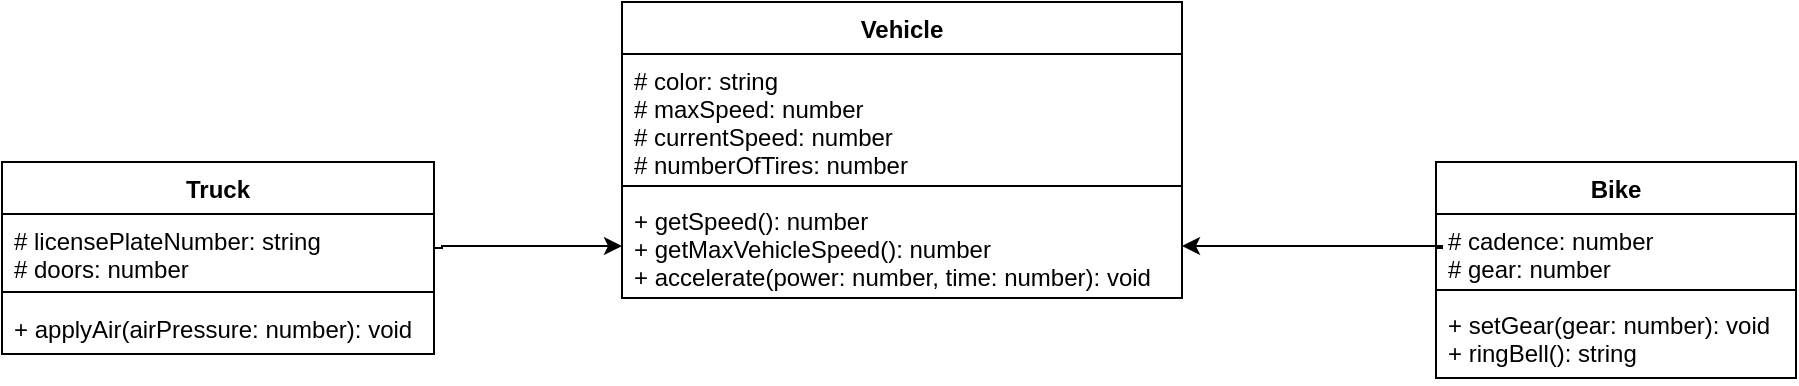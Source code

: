 <mxfile>
    <diagram id="ksmEGJyFkPE4Bm_CoIUs" name="Page-1">
        <mxGraphModel dx="1091" dy="122" grid="1" gridSize="10" guides="1" tooltips="1" connect="1" arrows="1" fold="1" page="1" pageScale="1" pageWidth="827" pageHeight="1169" math="0" shadow="0">
            <root>
                <mxCell id="0"/>
                <mxCell id="1" parent="0"/>
                <mxCell id="13" value="Vehicle" style="swimlane;fontStyle=1;align=center;verticalAlign=top;childLayout=stackLayout;horizontal=1;startSize=26;horizontalStack=0;resizeParent=1;resizeParentMax=0;resizeLast=0;collapsible=1;marginBottom=0;" vertex="1" parent="1">
                    <mxGeometry x="240" y="170" width="280" height="148" as="geometry"/>
                </mxCell>
                <mxCell id="14" value="# color: string&#10;# maxSpeed: number&#10;# currentSpeed: number&#10;# numberOfTires: number" style="text;strokeColor=none;fillColor=none;align=left;verticalAlign=top;spacingLeft=4;spacingRight=4;overflow=hidden;rotatable=0;points=[[0,0.5],[1,0.5]];portConstraint=eastwest;" vertex="1" parent="13">
                    <mxGeometry y="26" width="280" height="62" as="geometry"/>
                </mxCell>
                <mxCell id="15" value="" style="line;strokeWidth=1;fillColor=none;align=left;verticalAlign=middle;spacingTop=-1;spacingLeft=3;spacingRight=3;rotatable=0;labelPosition=right;points=[];portConstraint=eastwest;strokeColor=inherit;" vertex="1" parent="13">
                    <mxGeometry y="88" width="280" height="8" as="geometry"/>
                </mxCell>
                <mxCell id="16" value="+ getSpeed(): number&#10;+ getMaxVehicleSpeed(): number&#10;+ accelerate(power: number, time: number): void" style="text;strokeColor=none;fillColor=none;align=left;verticalAlign=top;spacingLeft=4;spacingRight=4;overflow=hidden;rotatable=0;points=[[0,0.5],[1,0.5]];portConstraint=eastwest;" vertex="1" parent="13">
                    <mxGeometry y="96" width="280" height="52" as="geometry"/>
                </mxCell>
                <mxCell id="17" value="Truck" style="swimlane;fontStyle=1;align=center;verticalAlign=top;childLayout=stackLayout;horizontal=1;startSize=26;horizontalStack=0;resizeParent=1;resizeParentMax=0;resizeLast=0;collapsible=1;marginBottom=0;" vertex="1" parent="1">
                    <mxGeometry x="-70" y="250" width="216" height="96" as="geometry"/>
                </mxCell>
                <mxCell id="18" value="# licensePlateNumber: string&#10;# doors: number" style="text;strokeColor=none;fillColor=none;align=left;verticalAlign=top;spacingLeft=4;spacingRight=4;overflow=hidden;rotatable=0;points=[[0,0.5],[1,0.5]];portConstraint=eastwest;" vertex="1" parent="17">
                    <mxGeometry y="26" width="216" height="34" as="geometry"/>
                </mxCell>
                <mxCell id="19" value="" style="line;strokeWidth=1;fillColor=none;align=left;verticalAlign=middle;spacingTop=-1;spacingLeft=3;spacingRight=3;rotatable=0;labelPosition=right;points=[];portConstraint=eastwest;strokeColor=inherit;" vertex="1" parent="17">
                    <mxGeometry y="60" width="216" height="10" as="geometry"/>
                </mxCell>
                <mxCell id="20" value="+ applyAir(airPressure: number): void" style="text;strokeColor=none;fillColor=none;align=left;verticalAlign=top;spacingLeft=4;spacingRight=4;overflow=hidden;rotatable=0;points=[[0,0.5],[1,0.5]];portConstraint=eastwest;" vertex="1" parent="17">
                    <mxGeometry y="70" width="216" height="26" as="geometry"/>
                </mxCell>
                <mxCell id="21" value="Bike" style="swimlane;fontStyle=1;align=center;verticalAlign=top;childLayout=stackLayout;horizontal=1;startSize=26;horizontalStack=0;resizeParent=1;resizeParentMax=0;resizeLast=0;collapsible=1;marginBottom=0;" vertex="1" parent="1">
                    <mxGeometry x="647" y="250" width="180" height="108" as="geometry"/>
                </mxCell>
                <mxCell id="22" value="# cadence: number&#10;# gear: number" style="text;strokeColor=none;fillColor=none;align=left;verticalAlign=top;spacingLeft=4;spacingRight=4;overflow=hidden;rotatable=0;points=[[0,0.5],[1,0.5]];portConstraint=eastwest;" vertex="1" parent="21">
                    <mxGeometry y="26" width="180" height="34" as="geometry"/>
                </mxCell>
                <mxCell id="23" value="" style="line;strokeWidth=1;fillColor=none;align=left;verticalAlign=middle;spacingTop=-1;spacingLeft=3;spacingRight=3;rotatable=0;labelPosition=right;points=[];portConstraint=eastwest;strokeColor=inherit;" vertex="1" parent="21">
                    <mxGeometry y="60" width="180" height="8" as="geometry"/>
                </mxCell>
                <mxCell id="24" value="+ setGear(gear: number): void&#10;+ ringBell(): string" style="text;strokeColor=none;fillColor=none;align=left;verticalAlign=top;spacingLeft=4;spacingRight=4;overflow=hidden;rotatable=0;points=[[0,0.5],[1,0.5]];portConstraint=eastwest;" vertex="1" parent="21">
                    <mxGeometry y="68" width="180" height="40" as="geometry"/>
                </mxCell>
                <mxCell id="30" style="edgeStyle=orthogonalEdgeStyle;shape=connector;rounded=0;html=1;exitX=1;exitY=0.5;exitDx=0;exitDy=0;entryX=0;entryY=0.5;entryDx=0;entryDy=0;labelBackgroundColor=default;strokeColor=default;fontFamily=Helvetica;fontSize=11;fontColor=default;endArrow=classic;" edge="1" parent="1" source="18" target="16">
                    <mxGeometry relative="1" as="geometry">
                        <Array as="points">
                            <mxPoint x="150" y="293"/>
                            <mxPoint x="150" y="292"/>
                        </Array>
                    </mxGeometry>
                </mxCell>
                <mxCell id="35" style="edgeStyle=orthogonalEdgeStyle;shape=connector;rounded=0;html=1;exitX=0;exitY=0.5;exitDx=0;exitDy=0;entryX=1;entryY=0.5;entryDx=0;entryDy=0;labelBackgroundColor=default;strokeColor=default;fontFamily=Helvetica;fontSize=11;fontColor=default;endArrow=classic;" edge="1" parent="1" source="22" target="16">
                    <mxGeometry relative="1" as="geometry">
                        <Array as="points">
                            <mxPoint x="650" y="293"/>
                            <mxPoint x="650" y="292"/>
                        </Array>
                    </mxGeometry>
                </mxCell>
            </root>
        </mxGraphModel>
    </diagram>
</mxfile>